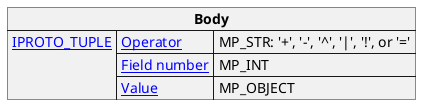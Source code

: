@startuml

skinparam map {
    HyperlinkColor #0077FF
    FontColor #313131
    BorderColor #313131
    BackgroundColor transparent
}

json "**Body**" as update_body_1 {
    "[[https://tarantool.io/en/doc/latest/dev_guide/internals/iproto/keys IPROTO_TUPLE]]": {
        "[[https://www.tarantool.io/en/doc/latest/reference/reference_lua/box_space/update/ Operator]]": "MP_STR: '+', '-', '^', '|', '!', or '='",
        "[[https://www.tarantool.io/en/doc/latest/reference/reference_lua/box_space/update/ Field number]]": "MP_INT",
        "[[https://www.tarantool.io/en/doc/latest/reference/reference_lua/box_space/update/ Value]]": "MP_OBJECT"
    }
}

@enduml
